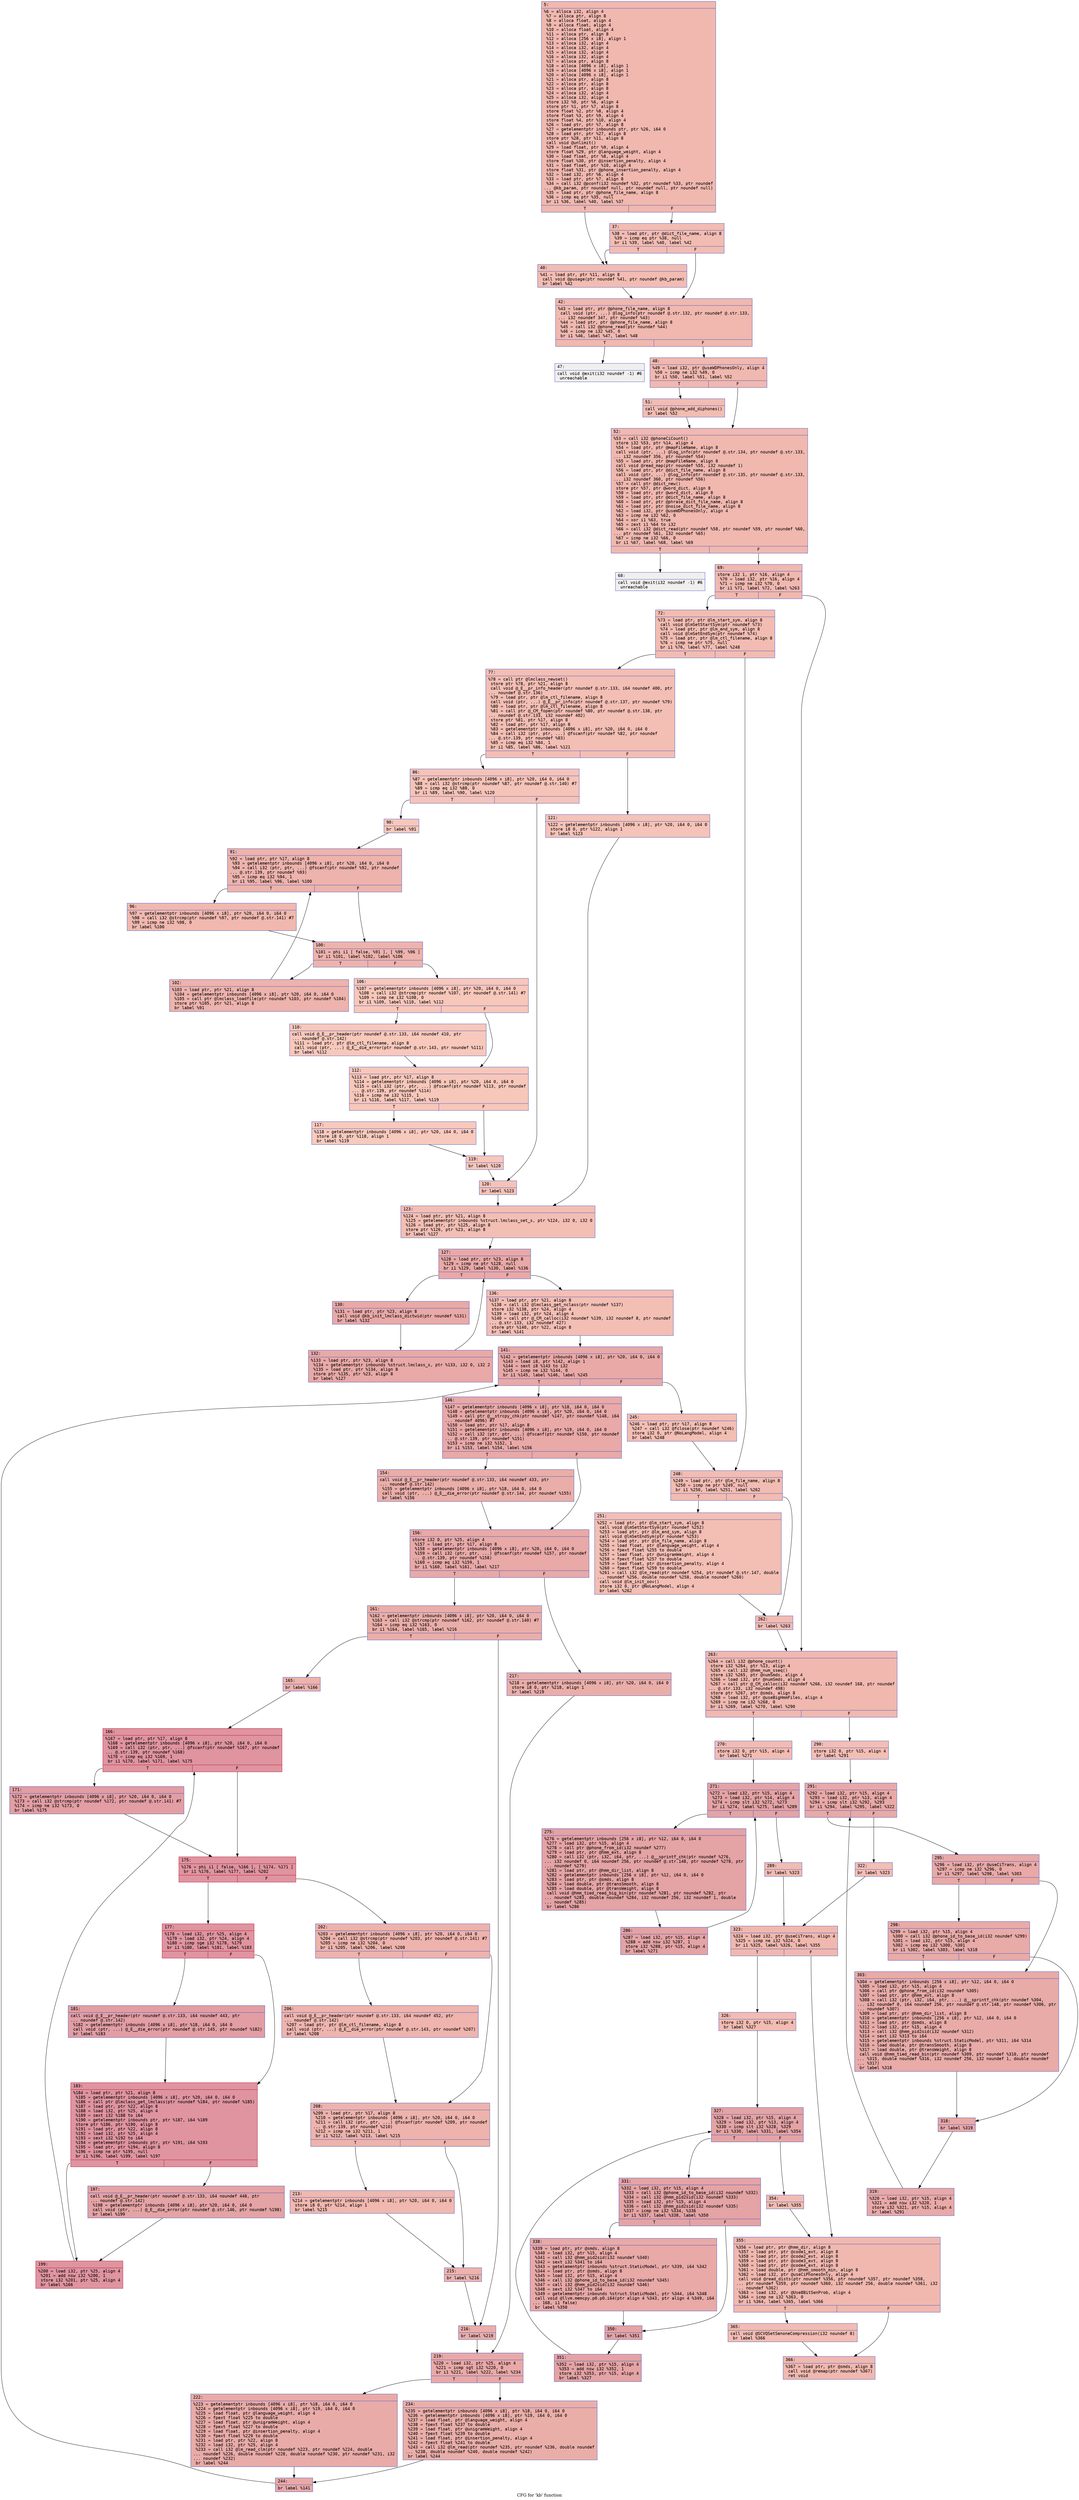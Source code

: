 digraph "CFG for 'kb' function" {
	label="CFG for 'kb' function";

	Node0x600002a89c20 [shape=record,color="#3d50c3ff", style=filled, fillcolor="#dc5d4a70" fontname="Courier",label="{5:\l|  %6 = alloca i32, align 4\l  %7 = alloca ptr, align 8\l  %8 = alloca float, align 4\l  %9 = alloca float, align 4\l  %10 = alloca float, align 4\l  %11 = alloca ptr, align 8\l  %12 = alloca [256 x i8], align 1\l  %13 = alloca i32, align 4\l  %14 = alloca i32, align 4\l  %15 = alloca i32, align 4\l  %16 = alloca i32, align 4\l  %17 = alloca ptr, align 8\l  %18 = alloca [4096 x i8], align 1\l  %19 = alloca [4096 x i8], align 1\l  %20 = alloca [4096 x i8], align 1\l  %21 = alloca ptr, align 8\l  %22 = alloca ptr, align 8\l  %23 = alloca ptr, align 8\l  %24 = alloca i32, align 4\l  %25 = alloca i32, align 4\l  store i32 %0, ptr %6, align 4\l  store ptr %1, ptr %7, align 8\l  store float %2, ptr %8, align 4\l  store float %3, ptr %9, align 4\l  store float %4, ptr %10, align 4\l  %26 = load ptr, ptr %7, align 8\l  %27 = getelementptr inbounds ptr, ptr %26, i64 0\l  %28 = load ptr, ptr %27, align 8\l  store ptr %28, ptr %11, align 8\l  call void @unlimit()\l  %29 = load float, ptr %9, align 4\l  store float %29, ptr @language_weight, align 4\l  %30 = load float, ptr %8, align 4\l  store float %30, ptr @insertion_penalty, align 4\l  %31 = load float, ptr %10, align 4\l  store float %31, ptr @phone_insertion_penalty, align 4\l  %32 = load i32, ptr %6, align 4\l  %33 = load ptr, ptr %7, align 8\l  %34 = call i32 @pconf(i32 noundef %32, ptr noundef %33, ptr noundef\l... @kb_param, ptr noundef null, ptr noundef null, ptr noundef null)\l  %35 = load ptr, ptr @phone_file_name, align 8\l  %36 = icmp eq ptr %35, null\l  br i1 %36, label %40, label %37\l|{<s0>T|<s1>F}}"];
	Node0x600002a89c20:s0 -> Node0x600002a89cc0[tooltip="5 -> 40\nProbability 37.50%" ];
	Node0x600002a89c20:s1 -> Node0x600002a89c70[tooltip="5 -> 37\nProbability 62.50%" ];
	Node0x600002a89c70 [shape=record,color="#3d50c3ff", style=filled, fillcolor="#e1675170" fontname="Courier",label="{37:\l|  %38 = load ptr, ptr @dict_file_name, align 8\l  %39 = icmp eq ptr %38, null\l  br i1 %39, label %40, label %42\l|{<s0>T|<s1>F}}"];
	Node0x600002a89c70:s0 -> Node0x600002a89cc0[tooltip="37 -> 40\nProbability 37.50%" ];
	Node0x600002a89c70:s1 -> Node0x600002a89d10[tooltip="37 -> 42\nProbability 62.50%" ];
	Node0x600002a89cc0 [shape=record,color="#3d50c3ff", style=filled, fillcolor="#e1675170" fontname="Courier",label="{40:\l|  %41 = load ptr, ptr %11, align 8\l  call void @pusage(ptr noundef %41, ptr noundef @kb_param)\l  br label %42\l}"];
	Node0x600002a89cc0 -> Node0x600002a89d10[tooltip="40 -> 42\nProbability 100.00%" ];
	Node0x600002a89d10 [shape=record,color="#3d50c3ff", style=filled, fillcolor="#dc5d4a70" fontname="Courier",label="{42:\l|  %43 = load ptr, ptr @phone_file_name, align 8\l  call void (ptr, ...) @log_info(ptr noundef @.str.132, ptr noundef @.str.133,\l... i32 noundef 347, ptr noundef %43)\l  %44 = load ptr, ptr @phone_file_name, align 8\l  %45 = call i32 @phone_read(ptr noundef %44)\l  %46 = icmp ne i32 %45, 0\l  br i1 %46, label %47, label %48\l|{<s0>T|<s1>F}}"];
	Node0x600002a89d10:s0 -> Node0x600002a89d60[tooltip="42 -> 47\nProbability 0.00%" ];
	Node0x600002a89d10:s1 -> Node0x600002a89db0[tooltip="42 -> 48\nProbability 100.00%" ];
	Node0x600002a89d60 [shape=record,color="#3d50c3ff", style=filled, fillcolor="#e0dbd870" fontname="Courier",label="{47:\l|  call void @exit(i32 noundef -1) #6\l  unreachable\l}"];
	Node0x600002a89db0 [shape=record,color="#3d50c3ff", style=filled, fillcolor="#dc5d4a70" fontname="Courier",label="{48:\l|  %49 = load i32, ptr @useWDPhonesOnly, align 4\l  %50 = icmp ne i32 %49, 0\l  br i1 %50, label %51, label %52\l|{<s0>T|<s1>F}}"];
	Node0x600002a89db0:s0 -> Node0x600002a89e00[tooltip="48 -> 51\nProbability 62.50%" ];
	Node0x600002a89db0:s1 -> Node0x600002a89e50[tooltip="48 -> 52\nProbability 37.50%" ];
	Node0x600002a89e00 [shape=record,color="#3d50c3ff", style=filled, fillcolor="#e1675170" fontname="Courier",label="{51:\l|  call void @phone_add_diphones()\l  br label %52\l}"];
	Node0x600002a89e00 -> Node0x600002a89e50[tooltip="51 -> 52\nProbability 100.00%" ];
	Node0x600002a89e50 [shape=record,color="#3d50c3ff", style=filled, fillcolor="#dc5d4a70" fontname="Courier",label="{52:\l|  %53 = call i32 @phoneCiCount()\l  store i32 %53, ptr %14, align 4\l  %54 = load ptr, ptr @mapFileName, align 8\l  call void (ptr, ...) @log_info(ptr noundef @.str.134, ptr noundef @.str.133,\l... i32 noundef 356, ptr noundef %54)\l  %55 = load ptr, ptr @mapFileName, align 8\l  call void @read_map(ptr noundef %55, i32 noundef 1)\l  %56 = load ptr, ptr @dict_file_name, align 8\l  call void (ptr, ...) @log_info(ptr noundef @.str.135, ptr noundef @.str.133,\l... i32 noundef 360, ptr noundef %56)\l  %57 = call ptr @dict_new()\l  store ptr %57, ptr @word_dict, align 8\l  %58 = load ptr, ptr @word_dict, align 8\l  %59 = load ptr, ptr @dict_file_name, align 8\l  %60 = load ptr, ptr @phrase_dict_file_name, align 8\l  %61 = load ptr, ptr @noise_dict_file_name, align 8\l  %62 = load i32, ptr @useWDPhonesOnly, align 4\l  %63 = icmp ne i32 %62, 0\l  %64 = xor i1 %63, true\l  %65 = zext i1 %64 to i32\l  %66 = call i32 @dict_read(ptr noundef %58, ptr noundef %59, ptr noundef %60,\l... ptr noundef %61, i32 noundef %65)\l  %67 = icmp ne i32 %66, 0\l  br i1 %67, label %68, label %69\l|{<s0>T|<s1>F}}"];
	Node0x600002a89e50:s0 -> Node0x600002a89ea0[tooltip="52 -> 68\nProbability 0.00%" ];
	Node0x600002a89e50:s1 -> Node0x600002a89ef0[tooltip="52 -> 69\nProbability 100.00%" ];
	Node0x600002a89ea0 [shape=record,color="#3d50c3ff", style=filled, fillcolor="#e0dbd870" fontname="Courier",label="{68:\l|  call void @exit(i32 noundef -1) #6\l  unreachable\l}"];
	Node0x600002a89ef0 [shape=record,color="#3d50c3ff", style=filled, fillcolor="#dc5d4a70" fontname="Courier",label="{69:\l|  store i32 1, ptr %16, align 4\l  %70 = load i32, ptr %16, align 4\l  %71 = icmp ne i32 %70, 0\l  br i1 %71, label %72, label %263\l|{<s0>T|<s1>F}}"];
	Node0x600002a89ef0:s0 -> Node0x600002a89f40[tooltip="69 -> 72\nProbability 62.50%" ];
	Node0x600002a89ef0:s1 -> Node0x600002a8ae90[tooltip="69 -> 263\nProbability 37.50%" ];
	Node0x600002a89f40 [shape=record,color="#3d50c3ff", style=filled, fillcolor="#e1675170" fontname="Courier",label="{72:\l|  %73 = load ptr, ptr @lm_start_sym, align 8\l  call void @lmSetStartSym(ptr noundef %73)\l  %74 = load ptr, ptr @lm_end_sym, align 8\l  call void @lmSetEndSym(ptr noundef %74)\l  %75 = load ptr, ptr @lm_ctl_filename, align 8\l  %76 = icmp ne ptr %75, null\l  br i1 %76, label %77, label %248\l|{<s0>T|<s1>F}}"];
	Node0x600002a89f40:s0 -> Node0x600002a89f90[tooltip="72 -> 77\nProbability 62.50%" ];
	Node0x600002a89f40:s1 -> Node0x600002a8ada0[tooltip="72 -> 248\nProbability 37.50%" ];
	Node0x600002a89f90 [shape=record,color="#3d50c3ff", style=filled, fillcolor="#e36c5570" fontname="Courier",label="{77:\l|  %78 = call ptr @lmclass_newset()\l  store ptr %78, ptr %21, align 8\l  call void @_E__pr_info_header(ptr noundef @.str.133, i64 noundef 400, ptr\l... noundef @.str.136)\l  %79 = load ptr, ptr @lm_ctl_filename, align 8\l  call void (ptr, ...) @_E__pr_info(ptr noundef @.str.137, ptr noundef %79)\l  %80 = load ptr, ptr @lm_ctl_filename, align 8\l  %81 = call ptr @_CM_fopen(ptr noundef %80, ptr noundef @.str.138, ptr\l... noundef @.str.133, i32 noundef 402)\l  store ptr %81, ptr %17, align 8\l  %82 = load ptr, ptr %17, align 8\l  %83 = getelementptr inbounds [4096 x i8], ptr %20, i64 0, i64 0\l  %84 = call i32 (ptr, ptr, ...) @fscanf(ptr noundef %82, ptr noundef\l... @.str.139, ptr noundef %83)\l  %85 = icmp eq i32 %84, 1\l  br i1 %85, label %86, label %121\l|{<s0>T|<s1>F}}"];
	Node0x600002a89f90:s0 -> Node0x600002a89fe0[tooltip="77 -> 86\nProbability 50.00%" ];
	Node0x600002a89f90:s1 -> Node0x600002a8a3a0[tooltip="77 -> 121\nProbability 50.00%" ];
	Node0x600002a89fe0 [shape=record,color="#3d50c3ff", style=filled, fillcolor="#e8765c70" fontname="Courier",label="{86:\l|  %87 = getelementptr inbounds [4096 x i8], ptr %20, i64 0, i64 0\l  %88 = call i32 @strcmp(ptr noundef %87, ptr noundef @.str.140) #7\l  %89 = icmp eq i32 %88, 0\l  br i1 %89, label %90, label %120\l|{<s0>T|<s1>F}}"];
	Node0x600002a89fe0:s0 -> Node0x600002a8a030[tooltip="86 -> 90\nProbability 37.50%" ];
	Node0x600002a89fe0:s1 -> Node0x600002a8a350[tooltip="86 -> 120\nProbability 62.50%" ];
	Node0x600002a8a030 [shape=record,color="#3d50c3ff", style=filled, fillcolor="#ec7f6370" fontname="Courier",label="{90:\l|  br label %91\l}"];
	Node0x600002a8a030 -> Node0x600002a8a080[tooltip="90 -> 91\nProbability 100.00%" ];
	Node0x600002a8a080 [shape=record,color="#3d50c3ff", style=filled, fillcolor="#d6524470" fontname="Courier",label="{91:\l|  %92 = load ptr, ptr %17, align 8\l  %93 = getelementptr inbounds [4096 x i8], ptr %20, i64 0, i64 0\l  %94 = call i32 (ptr, ptr, ...) @fscanf(ptr noundef %92, ptr noundef\l... @.str.139, ptr noundef %93)\l  %95 = icmp eq i32 %94, 1\l  br i1 %95, label %96, label %100\l|{<s0>T|<s1>F}}"];
	Node0x600002a8a080:s0 -> Node0x600002a8a0d0[tooltip="91 -> 96\nProbability 50.00%" ];
	Node0x600002a8a080:s1 -> Node0x600002a8a120[tooltip="91 -> 100\nProbability 50.00%" ];
	Node0x600002a8a0d0 [shape=record,color="#3d50c3ff", style=filled, fillcolor="#dc5d4a70" fontname="Courier",label="{96:\l|  %97 = getelementptr inbounds [4096 x i8], ptr %20, i64 0, i64 0\l  %98 = call i32 @strcmp(ptr noundef %97, ptr noundef @.str.141) #7\l  %99 = icmp ne i32 %98, 0\l  br label %100\l}"];
	Node0x600002a8a0d0 -> Node0x600002a8a120[tooltip="96 -> 100\nProbability 100.00%" ];
	Node0x600002a8a120 [shape=record,color="#3d50c3ff", style=filled, fillcolor="#d6524470" fontname="Courier",label="{100:\l|  %101 = phi i1 [ false, %91 ], [ %99, %96 ]\l  br i1 %101, label %102, label %106\l|{<s0>T|<s1>F}}"];
	Node0x600002a8a120:s0 -> Node0x600002a8a170[tooltip="100 -> 102\nProbability 96.88%" ];
	Node0x600002a8a120:s1 -> Node0x600002a8a1c0[tooltip="100 -> 106\nProbability 3.12%" ];
	Node0x600002a8a170 [shape=record,color="#3d50c3ff", style=filled, fillcolor="#d6524470" fontname="Courier",label="{102:\l|  %103 = load ptr, ptr %21, align 8\l  %104 = getelementptr inbounds [4096 x i8], ptr %20, i64 0, i64 0\l  %105 = call ptr @lmclass_loadfile(ptr noundef %103, ptr noundef %104)\l  store ptr %105, ptr %21, align 8\l  br label %91\l}"];
	Node0x600002a8a170 -> Node0x600002a8a080[tooltip="102 -> 91\nProbability 100.00%" ];
	Node0x600002a8a1c0 [shape=record,color="#3d50c3ff", style=filled, fillcolor="#ec7f6370" fontname="Courier",label="{106:\l|  %107 = getelementptr inbounds [4096 x i8], ptr %20, i64 0, i64 0\l  %108 = call i32 @strcmp(ptr noundef %107, ptr noundef @.str.141) #7\l  %109 = icmp ne i32 %108, 0\l  br i1 %109, label %110, label %112\l|{<s0>T|<s1>F}}"];
	Node0x600002a8a1c0:s0 -> Node0x600002a8a210[tooltip="106 -> 110\nProbability 62.50%" ];
	Node0x600002a8a1c0:s1 -> Node0x600002a8a260[tooltip="106 -> 112\nProbability 37.50%" ];
	Node0x600002a8a210 [shape=record,color="#3d50c3ff", style=filled, fillcolor="#ed836670" fontname="Courier",label="{110:\l|  call void @_E__pr_header(ptr noundef @.str.133, i64 noundef 410, ptr\l... noundef @.str.142)\l  %111 = load ptr, ptr @lm_ctl_filename, align 8\l  call void (ptr, ...) @_E__die_error(ptr noundef @.str.143, ptr noundef %111)\l  br label %112\l}"];
	Node0x600002a8a210 -> Node0x600002a8a260[tooltip="110 -> 112\nProbability 100.00%" ];
	Node0x600002a8a260 [shape=record,color="#3d50c3ff", style=filled, fillcolor="#ec7f6370" fontname="Courier",label="{112:\l|  %113 = load ptr, ptr %17, align 8\l  %114 = getelementptr inbounds [4096 x i8], ptr %20, i64 0, i64 0\l  %115 = call i32 (ptr, ptr, ...) @fscanf(ptr noundef %113, ptr noundef\l... @.str.139, ptr noundef %114)\l  %116 = icmp ne i32 %115, 1\l  br i1 %116, label %117, label %119\l|{<s0>T|<s1>F}}"];
	Node0x600002a8a260:s0 -> Node0x600002a8a2b0[tooltip="112 -> 117\nProbability 50.00%" ];
	Node0x600002a8a260:s1 -> Node0x600002a8a300[tooltip="112 -> 119\nProbability 50.00%" ];
	Node0x600002a8a2b0 [shape=record,color="#3d50c3ff", style=filled, fillcolor="#ef886b70" fontname="Courier",label="{117:\l|  %118 = getelementptr inbounds [4096 x i8], ptr %20, i64 0, i64 0\l  store i8 0, ptr %118, align 1\l  br label %119\l}"];
	Node0x600002a8a2b0 -> Node0x600002a8a300[tooltip="117 -> 119\nProbability 100.00%" ];
	Node0x600002a8a300 [shape=record,color="#3d50c3ff", style=filled, fillcolor="#ec7f6370" fontname="Courier",label="{119:\l|  br label %120\l}"];
	Node0x600002a8a300 -> Node0x600002a8a350[tooltip="119 -> 120\nProbability 100.00%" ];
	Node0x600002a8a350 [shape=record,color="#3d50c3ff", style=filled, fillcolor="#e8765c70" fontname="Courier",label="{120:\l|  br label %123\l}"];
	Node0x600002a8a350 -> Node0x600002a8a3f0[tooltip="120 -> 123\nProbability 100.00%" ];
	Node0x600002a8a3a0 [shape=record,color="#3d50c3ff", style=filled, fillcolor="#e8765c70" fontname="Courier",label="{121:\l|  %122 = getelementptr inbounds [4096 x i8], ptr %20, i64 0, i64 0\l  store i8 0, ptr %122, align 1\l  br label %123\l}"];
	Node0x600002a8a3a0 -> Node0x600002a8a3f0[tooltip="121 -> 123\nProbability 100.00%" ];
	Node0x600002a8a3f0 [shape=record,color="#3d50c3ff", style=filled, fillcolor="#e36c5570" fontname="Courier",label="{123:\l|  %124 = load ptr, ptr %21, align 8\l  %125 = getelementptr inbounds %struct.lmclass_set_s, ptr %124, i32 0, i32 0\l  %126 = load ptr, ptr %125, align 8\l  store ptr %126, ptr %23, align 8\l  br label %127\l}"];
	Node0x600002a8a3f0 -> Node0x600002a8a440[tooltip="123 -> 127\nProbability 100.00%" ];
	Node0x600002a8a440 [shape=record,color="#3d50c3ff", style=filled, fillcolor="#ca3b3770" fontname="Courier",label="{127:\l|  %128 = load ptr, ptr %23, align 8\l  %129 = icmp ne ptr %128, null\l  br i1 %129, label %130, label %136\l|{<s0>T|<s1>F}}"];
	Node0x600002a8a440:s0 -> Node0x600002a8a490[tooltip="127 -> 130\nProbability 96.88%" ];
	Node0x600002a8a440:s1 -> Node0x600002a8a530[tooltip="127 -> 136\nProbability 3.12%" ];
	Node0x600002a8a490 [shape=record,color="#3d50c3ff", style=filled, fillcolor="#ca3b3770" fontname="Courier",label="{130:\l|  %131 = load ptr, ptr %23, align 8\l  call void @kb_init_lmclass_dictwid(ptr noundef %131)\l  br label %132\l}"];
	Node0x600002a8a490 -> Node0x600002a8a4e0[tooltip="130 -> 132\nProbability 100.00%" ];
	Node0x600002a8a4e0 [shape=record,color="#3d50c3ff", style=filled, fillcolor="#ca3b3770" fontname="Courier",label="{132:\l|  %133 = load ptr, ptr %23, align 8\l  %134 = getelementptr inbounds %struct.lmclass_s, ptr %133, i32 0, i32 2\l  %135 = load ptr, ptr %134, align 8\l  store ptr %135, ptr %23, align 8\l  br label %127\l}"];
	Node0x600002a8a4e0 -> Node0x600002a8a440[tooltip="132 -> 127\nProbability 100.00%" ];
	Node0x600002a8a530 [shape=record,color="#3d50c3ff", style=filled, fillcolor="#e36c5570" fontname="Courier",label="{136:\l|  %137 = load ptr, ptr %21, align 8\l  %138 = call i32 @lmclass_get_nclass(ptr noundef %137)\l  store i32 %138, ptr %24, align 4\l  %139 = load i32, ptr %24, align 4\l  %140 = call ptr @_CM_calloc(i32 noundef %139, i32 noundef 8, ptr noundef\l... @.str.133, i32 noundef 427)\l  store ptr %140, ptr %22, align 8\l  br label %141\l}"];
	Node0x600002a8a530 -> Node0x600002a8a580[tooltip="136 -> 141\nProbability 100.00%" ];
	Node0x600002a8a580 [shape=record,color="#3d50c3ff", style=filled, fillcolor="#ca3b3770" fontname="Courier",label="{141:\l|  %142 = getelementptr inbounds [4096 x i8], ptr %20, i64 0, i64 0\l  %143 = load i8, ptr %142, align 1\l  %144 = sext i8 %143 to i32\l  %145 = icmp ne i32 %144, 0\l  br i1 %145, label %146, label %245\l|{<s0>T|<s1>F}}"];
	Node0x600002a8a580:s0 -> Node0x600002a8a5d0[tooltip="141 -> 146\nProbability 96.88%" ];
	Node0x600002a8a580:s1 -> Node0x600002a8ad50[tooltip="141 -> 245\nProbability 3.12%" ];
	Node0x600002a8a5d0 [shape=record,color="#3d50c3ff", style=filled, fillcolor="#ca3b3770" fontname="Courier",label="{146:\l|  %147 = getelementptr inbounds [4096 x i8], ptr %18, i64 0, i64 0\l  %148 = getelementptr inbounds [4096 x i8], ptr %20, i64 0, i64 0\l  %149 = call ptr @__strcpy_chk(ptr noundef %147, ptr noundef %148, i64\l... noundef 4096) #7\l  %150 = load ptr, ptr %17, align 8\l  %151 = getelementptr inbounds [4096 x i8], ptr %19, i64 0, i64 0\l  %152 = call i32 (ptr, ptr, ...) @fscanf(ptr noundef %150, ptr noundef\l... @.str.139, ptr noundef %151)\l  %153 = icmp ne i32 %152, 1\l  br i1 %153, label %154, label %156\l|{<s0>T|<s1>F}}"];
	Node0x600002a8a5d0:s0 -> Node0x600002a8a620[tooltip="146 -> 154\nProbability 50.00%" ];
	Node0x600002a8a5d0:s1 -> Node0x600002a8a670[tooltip="146 -> 156\nProbability 50.00%" ];
	Node0x600002a8a620 [shape=record,color="#3d50c3ff", style=filled, fillcolor="#d0473d70" fontname="Courier",label="{154:\l|  call void @_E__pr_header(ptr noundef @.str.133, i64 noundef 433, ptr\l... noundef @.str.142)\l  %155 = getelementptr inbounds [4096 x i8], ptr %18, i64 0, i64 0\l  call void (ptr, ...) @_E__die_error(ptr noundef @.str.144, ptr noundef %155)\l  br label %156\l}"];
	Node0x600002a8a620 -> Node0x600002a8a670[tooltip="154 -> 156\nProbability 100.00%" ];
	Node0x600002a8a670 [shape=record,color="#3d50c3ff", style=filled, fillcolor="#ca3b3770" fontname="Courier",label="{156:\l|  store i32 0, ptr %25, align 4\l  %157 = load ptr, ptr %17, align 8\l  %158 = getelementptr inbounds [4096 x i8], ptr %20, i64 0, i64 0\l  %159 = call i32 (ptr, ptr, ...) @fscanf(ptr noundef %157, ptr noundef\l... @.str.139, ptr noundef %158)\l  %160 = icmp eq i32 %159, 1\l  br i1 %160, label %161, label %217\l|{<s0>T|<s1>F}}"];
	Node0x600002a8a670:s0 -> Node0x600002a8a6c0[tooltip="156 -> 161\nProbability 50.00%" ];
	Node0x600002a8a670:s1 -> Node0x600002a8abc0[tooltip="156 -> 217\nProbability 50.00%" ];
	Node0x600002a8a6c0 [shape=record,color="#3d50c3ff", style=filled, fillcolor="#d0473d70" fontname="Courier",label="{161:\l|  %162 = getelementptr inbounds [4096 x i8], ptr %20, i64 0, i64 0\l  %163 = call i32 @strcmp(ptr noundef %162, ptr noundef @.str.140) #7\l  %164 = icmp eq i32 %163, 0\l  br i1 %164, label %165, label %216\l|{<s0>T|<s1>F}}"];
	Node0x600002a8a6c0:s0 -> Node0x600002a8a710[tooltip="161 -> 165\nProbability 37.50%" ];
	Node0x600002a8a6c0:s1 -> Node0x600002a8ab70[tooltip="161 -> 216\nProbability 62.50%" ];
	Node0x600002a8a710 [shape=record,color="#3d50c3ff", style=filled, fillcolor="#d6524470" fontname="Courier",label="{165:\l|  br label %166\l}"];
	Node0x600002a8a710 -> Node0x600002a8a760[tooltip="165 -> 166\nProbability 100.00%" ];
	Node0x600002a8a760 [shape=record,color="#b70d28ff", style=filled, fillcolor="#b70d2870" fontname="Courier",label="{166:\l|  %167 = load ptr, ptr %17, align 8\l  %168 = getelementptr inbounds [4096 x i8], ptr %20, i64 0, i64 0\l  %169 = call i32 (ptr, ptr, ...) @fscanf(ptr noundef %167, ptr noundef\l... @.str.139, ptr noundef %168)\l  %170 = icmp eq i32 %169, 1\l  br i1 %170, label %171, label %175\l|{<s0>T|<s1>F}}"];
	Node0x600002a8a760:s0 -> Node0x600002a8a7b0[tooltip="166 -> 171\nProbability 50.00%" ];
	Node0x600002a8a760:s1 -> Node0x600002a8a800[tooltip="166 -> 175\nProbability 50.00%" ];
	Node0x600002a8a7b0 [shape=record,color="#3d50c3ff", style=filled, fillcolor="#be242e70" fontname="Courier",label="{171:\l|  %172 = getelementptr inbounds [4096 x i8], ptr %20, i64 0, i64 0\l  %173 = call i32 @strcmp(ptr noundef %172, ptr noundef @.str.141) #7\l  %174 = icmp ne i32 %173, 0\l  br label %175\l}"];
	Node0x600002a8a7b0 -> Node0x600002a8a800[tooltip="171 -> 175\nProbability 100.00%" ];
	Node0x600002a8a800 [shape=record,color="#b70d28ff", style=filled, fillcolor="#b70d2870" fontname="Courier",label="{175:\l|  %176 = phi i1 [ false, %166 ], [ %174, %171 ]\l  br i1 %176, label %177, label %202\l|{<s0>T|<s1>F}}"];
	Node0x600002a8a800:s0 -> Node0x600002a8a850[tooltip="175 -> 177\nProbability 96.88%" ];
	Node0x600002a8a800:s1 -> Node0x600002a8a9e0[tooltip="175 -> 202\nProbability 3.12%" ];
	Node0x600002a8a850 [shape=record,color="#b70d28ff", style=filled, fillcolor="#b70d2870" fontname="Courier",label="{177:\l|  %178 = load i32, ptr %25, align 4\l  %179 = load i32, ptr %24, align 4\l  %180 = icmp sge i32 %178, %179\l  br i1 %180, label %181, label %183\l|{<s0>T|<s1>F}}"];
	Node0x600002a8a850:s0 -> Node0x600002a8a8a0[tooltip="177 -> 181\nProbability 50.00%" ];
	Node0x600002a8a850:s1 -> Node0x600002a8a8f0[tooltip="177 -> 183\nProbability 50.00%" ];
	Node0x600002a8a8a0 [shape=record,color="#3d50c3ff", style=filled, fillcolor="#be242e70" fontname="Courier",label="{181:\l|  call void @_E__pr_header(ptr noundef @.str.133, i64 noundef 443, ptr\l... noundef @.str.142)\l  %182 = getelementptr inbounds [4096 x i8], ptr %18, i64 0, i64 0\l  call void (ptr, ...) @_E__die_error(ptr noundef @.str.145, ptr noundef %182)\l  br label %183\l}"];
	Node0x600002a8a8a0 -> Node0x600002a8a8f0[tooltip="181 -> 183\nProbability 100.00%" ];
	Node0x600002a8a8f0 [shape=record,color="#b70d28ff", style=filled, fillcolor="#b70d2870" fontname="Courier",label="{183:\l|  %184 = load ptr, ptr %21, align 8\l  %185 = getelementptr inbounds [4096 x i8], ptr %20, i64 0, i64 0\l  %186 = call ptr @lmclass_get_lmclass(ptr noundef %184, ptr noundef %185)\l  %187 = load ptr, ptr %22, align 8\l  %188 = load i32, ptr %25, align 4\l  %189 = sext i32 %188 to i64\l  %190 = getelementptr inbounds ptr, ptr %187, i64 %189\l  store ptr %186, ptr %190, align 8\l  %191 = load ptr, ptr %22, align 8\l  %192 = load i32, ptr %25, align 4\l  %193 = sext i32 %192 to i64\l  %194 = getelementptr inbounds ptr, ptr %191, i64 %193\l  %195 = load ptr, ptr %194, align 8\l  %196 = icmp ne ptr %195, null\l  br i1 %196, label %199, label %197\l|{<s0>T|<s1>F}}"];
	Node0x600002a8a8f0:s0 -> Node0x600002a8a990[tooltip="183 -> 199\nProbability 62.50%" ];
	Node0x600002a8a8f0:s1 -> Node0x600002a8a940[tooltip="183 -> 197\nProbability 37.50%" ];
	Node0x600002a8a940 [shape=record,color="#3d50c3ff", style=filled, fillcolor="#c32e3170" fontname="Courier",label="{197:\l|  call void @_E__pr_header(ptr noundef @.str.133, i64 noundef 448, ptr\l... noundef @.str.142)\l  %198 = getelementptr inbounds [4096 x i8], ptr %20, i64 0, i64 0\l  call void (ptr, ...) @_E__die_error(ptr noundef @.str.146, ptr noundef %198)\l  br label %199\l}"];
	Node0x600002a8a940 -> Node0x600002a8a990[tooltip="197 -> 199\nProbability 100.00%" ];
	Node0x600002a8a990 [shape=record,color="#b70d28ff", style=filled, fillcolor="#b70d2870" fontname="Courier",label="{199:\l|  %200 = load i32, ptr %25, align 4\l  %201 = add nsw i32 %200, 1\l  store i32 %201, ptr %25, align 4\l  br label %166\l}"];
	Node0x600002a8a990 -> Node0x600002a8a760[tooltip="199 -> 166\nProbability 100.00%" ];
	Node0x600002a8a9e0 [shape=record,color="#3d50c3ff", style=filled, fillcolor="#d6524470" fontname="Courier",label="{202:\l|  %203 = getelementptr inbounds [4096 x i8], ptr %20, i64 0, i64 0\l  %204 = call i32 @strcmp(ptr noundef %203, ptr noundef @.str.141) #7\l  %205 = icmp ne i32 %204, 0\l  br i1 %205, label %206, label %208\l|{<s0>T|<s1>F}}"];
	Node0x600002a8a9e0:s0 -> Node0x600002a8aa30[tooltip="202 -> 206\nProbability 62.50%" ];
	Node0x600002a8a9e0:s1 -> Node0x600002a8aa80[tooltip="202 -> 208\nProbability 37.50%" ];
	Node0x600002a8aa30 [shape=record,color="#3d50c3ff", style=filled, fillcolor="#d8564670" fontname="Courier",label="{206:\l|  call void @_E__pr_header(ptr noundef @.str.133, i64 noundef 452, ptr\l... noundef @.str.142)\l  %207 = load ptr, ptr @lm_ctl_filename, align 8\l  call void (ptr, ...) @_E__die_error(ptr noundef @.str.143, ptr noundef %207)\l  br label %208\l}"];
	Node0x600002a8aa30 -> Node0x600002a8aa80[tooltip="206 -> 208\nProbability 100.00%" ];
	Node0x600002a8aa80 [shape=record,color="#3d50c3ff", style=filled, fillcolor="#d6524470" fontname="Courier",label="{208:\l|  %209 = load ptr, ptr %17, align 8\l  %210 = getelementptr inbounds [4096 x i8], ptr %20, i64 0, i64 0\l  %211 = call i32 (ptr, ptr, ...) @fscanf(ptr noundef %209, ptr noundef\l... @.str.139, ptr noundef %210)\l  %212 = icmp ne i32 %211, 1\l  br i1 %212, label %213, label %215\l|{<s0>T|<s1>F}}"];
	Node0x600002a8aa80:s0 -> Node0x600002a8aad0[tooltip="208 -> 213\nProbability 50.00%" ];
	Node0x600002a8aa80:s1 -> Node0x600002a8ab20[tooltip="208 -> 215\nProbability 50.00%" ];
	Node0x600002a8aad0 [shape=record,color="#3d50c3ff", style=filled, fillcolor="#dc5d4a70" fontname="Courier",label="{213:\l|  %214 = getelementptr inbounds [4096 x i8], ptr %20, i64 0, i64 0\l  store i8 0, ptr %214, align 1\l  br label %215\l}"];
	Node0x600002a8aad0 -> Node0x600002a8ab20[tooltip="213 -> 215\nProbability 100.00%" ];
	Node0x600002a8ab20 [shape=record,color="#3d50c3ff", style=filled, fillcolor="#d6524470" fontname="Courier",label="{215:\l|  br label %216\l}"];
	Node0x600002a8ab20 -> Node0x600002a8ab70[tooltip="215 -> 216\nProbability 100.00%" ];
	Node0x600002a8ab70 [shape=record,color="#3d50c3ff", style=filled, fillcolor="#d0473d70" fontname="Courier",label="{216:\l|  br label %219\l}"];
	Node0x600002a8ab70 -> Node0x600002a8ac10[tooltip="216 -> 219\nProbability 100.00%" ];
	Node0x600002a8abc0 [shape=record,color="#3d50c3ff", style=filled, fillcolor="#d0473d70" fontname="Courier",label="{217:\l|  %218 = getelementptr inbounds [4096 x i8], ptr %20, i64 0, i64 0\l  store i8 0, ptr %218, align 1\l  br label %219\l}"];
	Node0x600002a8abc0 -> Node0x600002a8ac10[tooltip="217 -> 219\nProbability 100.00%" ];
	Node0x600002a8ac10 [shape=record,color="#3d50c3ff", style=filled, fillcolor="#ca3b3770" fontname="Courier",label="{219:\l|  %220 = load i32, ptr %25, align 4\l  %221 = icmp sgt i32 %220, 0\l  br i1 %221, label %222, label %234\l|{<s0>T|<s1>F}}"];
	Node0x600002a8ac10:s0 -> Node0x600002a8ac60[tooltip="219 -> 222\nProbability 62.50%" ];
	Node0x600002a8ac10:s1 -> Node0x600002a8acb0[tooltip="219 -> 234\nProbability 37.50%" ];
	Node0x600002a8ac60 [shape=record,color="#3d50c3ff", style=filled, fillcolor="#cc403a70" fontname="Courier",label="{222:\l|  %223 = getelementptr inbounds [4096 x i8], ptr %18, i64 0, i64 0\l  %224 = getelementptr inbounds [4096 x i8], ptr %19, i64 0, i64 0\l  %225 = load float, ptr @language_weight, align 4\l  %226 = fpext float %225 to double\l  %227 = load float, ptr @unigramWeight, align 4\l  %228 = fpext float %227 to double\l  %229 = load float, ptr @insertion_penalty, align 4\l  %230 = fpext float %229 to double\l  %231 = load ptr, ptr %22, align 8\l  %232 = load i32, ptr %25, align 4\l  %233 = call i32 @lm_read_clm(ptr noundef %223, ptr noundef %224, double\l... noundef %226, double noundef %228, double noundef %230, ptr noundef %231, i32\l... noundef %232)\l  br label %244\l}"];
	Node0x600002a8ac60 -> Node0x600002a8ad00[tooltip="222 -> 244\nProbability 100.00%" ];
	Node0x600002a8acb0 [shape=record,color="#3d50c3ff", style=filled, fillcolor="#d0473d70" fontname="Courier",label="{234:\l|  %235 = getelementptr inbounds [4096 x i8], ptr %18, i64 0, i64 0\l  %236 = getelementptr inbounds [4096 x i8], ptr %19, i64 0, i64 0\l  %237 = load float, ptr @language_weight, align 4\l  %238 = fpext float %237 to double\l  %239 = load float, ptr @unigramWeight, align 4\l  %240 = fpext float %239 to double\l  %241 = load float, ptr @insertion_penalty, align 4\l  %242 = fpext float %241 to double\l  %243 = call i32 @lm_read(ptr noundef %235, ptr noundef %236, double noundef\l... %238, double noundef %240, double noundef %242)\l  br label %244\l}"];
	Node0x600002a8acb0 -> Node0x600002a8ad00[tooltip="234 -> 244\nProbability 100.00%" ];
	Node0x600002a8ad00 [shape=record,color="#3d50c3ff", style=filled, fillcolor="#ca3b3770" fontname="Courier",label="{244:\l|  br label %141\l}"];
	Node0x600002a8ad00 -> Node0x600002a8a580[tooltip="244 -> 141\nProbability 100.00%" ];
	Node0x600002a8ad50 [shape=record,color="#3d50c3ff", style=filled, fillcolor="#e36c5570" fontname="Courier",label="{245:\l|  %246 = load ptr, ptr %17, align 8\l  %247 = call i32 @fclose(ptr noundef %246)\l  store i32 0, ptr @NoLangModel, align 4\l  br label %248\l}"];
	Node0x600002a8ad50 -> Node0x600002a8ada0[tooltip="245 -> 248\nProbability 100.00%" ];
	Node0x600002a8ada0 [shape=record,color="#3d50c3ff", style=filled, fillcolor="#e1675170" fontname="Courier",label="{248:\l|  %249 = load ptr, ptr @lm_file_name, align 8\l  %250 = icmp ne ptr %249, null\l  br i1 %250, label %251, label %262\l|{<s0>T|<s1>F}}"];
	Node0x600002a8ada0:s0 -> Node0x600002a8adf0[tooltip="248 -> 251\nProbability 62.50%" ];
	Node0x600002a8ada0:s1 -> Node0x600002a8ae40[tooltip="248 -> 262\nProbability 37.50%" ];
	Node0x600002a8adf0 [shape=record,color="#3d50c3ff", style=filled, fillcolor="#e36c5570" fontname="Courier",label="{251:\l|  %252 = load ptr, ptr @lm_start_sym, align 8\l  call void @lmSetStartSym(ptr noundef %252)\l  %253 = load ptr, ptr @lm_end_sym, align 8\l  call void @lmSetEndSym(ptr noundef %253)\l  %254 = load ptr, ptr @lm_file_name, align 8\l  %255 = load float, ptr @language_weight, align 4\l  %256 = fpext float %255 to double\l  %257 = load float, ptr @unigramWeight, align 4\l  %258 = fpext float %257 to double\l  %259 = load float, ptr @insertion_penalty, align 4\l  %260 = fpext float %259 to double\l  %261 = call i32 @lm_read(ptr noundef %254, ptr noundef @.str.147, double\l... noundef %256, double noundef %258, double noundef %260)\l  call void @lm_init_oov()\l  store i32 0, ptr @NoLangModel, align 4\l  br label %262\l}"];
	Node0x600002a8adf0 -> Node0x600002a8ae40[tooltip="251 -> 262\nProbability 100.00%" ];
	Node0x600002a8ae40 [shape=record,color="#3d50c3ff", style=filled, fillcolor="#e1675170" fontname="Courier",label="{262:\l|  br label %263\l}"];
	Node0x600002a8ae40 -> Node0x600002a8ae90[tooltip="262 -> 263\nProbability 100.00%" ];
	Node0x600002a8ae90 [shape=record,color="#3d50c3ff", style=filled, fillcolor="#dc5d4a70" fontname="Courier",label="{263:\l|  %264 = call i32 @phone_count()\l  store i32 %264, ptr %13, align 4\l  %265 = call i32 @hmm_num_sseq()\l  store i32 %265, ptr @numSmds, align 4\l  %266 = load i32, ptr @numSmds, align 4\l  %267 = call ptr @_CM_calloc(i32 noundef %266, i32 noundef 168, ptr noundef\l... @.str.133, i32 noundef 498)\l  store ptr %267, ptr @smds, align 8\l  %268 = load i32, ptr @useBigHmmFiles, align 4\l  %269 = icmp ne i32 %268, 0\l  br i1 %269, label %270, label %290\l|{<s0>T|<s1>F}}"];
	Node0x600002a8ae90:s0 -> Node0x600002a8aee0[tooltip="263 -> 270\nProbability 62.50%" ];
	Node0x600002a8ae90:s1 -> Node0x600002a8b070[tooltip="263 -> 290\nProbability 37.50%" ];
	Node0x600002a8aee0 [shape=record,color="#3d50c3ff", style=filled, fillcolor="#e1675170" fontname="Courier",label="{270:\l|  store i32 0, ptr %15, align 4\l  br label %271\l}"];
	Node0x600002a8aee0 -> Node0x600002a8af30[tooltip="270 -> 271\nProbability 100.00%" ];
	Node0x600002a8af30 [shape=record,color="#3d50c3ff", style=filled, fillcolor="#c32e3170" fontname="Courier",label="{271:\l|  %272 = load i32, ptr %15, align 4\l  %273 = load i32, ptr %14, align 4\l  %274 = icmp slt i32 %272, %273\l  br i1 %274, label %275, label %289\l|{<s0>T|<s1>F}}"];
	Node0x600002a8af30:s0 -> Node0x600002a8af80[tooltip="271 -> 275\nProbability 96.88%" ];
	Node0x600002a8af30:s1 -> Node0x600002a8b020[tooltip="271 -> 289\nProbability 3.12%" ];
	Node0x600002a8af80 [shape=record,color="#3d50c3ff", style=filled, fillcolor="#c32e3170" fontname="Courier",label="{275:\l|  %276 = getelementptr inbounds [256 x i8], ptr %12, i64 0, i64 0\l  %277 = load i32, ptr %15, align 4\l  %278 = call ptr @phone_from_id(i32 noundef %277)\l  %279 = load ptr, ptr @hmm_ext, align 8\l  %280 = call i32 (ptr, i32, i64, ptr, ...) @__sprintf_chk(ptr noundef %276,\l... i32 noundef 0, i64 noundef 256, ptr noundef @.str.148, ptr noundef %278, ptr\l... noundef %279)\l  %281 = load ptr, ptr @hmm_dir_list, align 8\l  %282 = getelementptr inbounds [256 x i8], ptr %12, i64 0, i64 0\l  %283 = load ptr, ptr @smds, align 8\l  %284 = load double, ptr @transSmooth, align 8\l  %285 = load double, ptr @transWeight, align 8\l  call void @hmm_tied_read_big_bin(ptr noundef %281, ptr noundef %282, ptr\l... noundef %283, double noundef %284, i32 noundef 256, i32 noundef 1, double\l... noundef %285)\l  br label %286\l}"];
	Node0x600002a8af80 -> Node0x600002a8afd0[tooltip="275 -> 286\nProbability 100.00%" ];
	Node0x600002a8afd0 [shape=record,color="#3d50c3ff", style=filled, fillcolor="#c32e3170" fontname="Courier",label="{286:\l|  %287 = load i32, ptr %15, align 4\l  %288 = add nsw i32 %287, 1\l  store i32 %288, ptr %15, align 4\l  br label %271\l}"];
	Node0x600002a8afd0 -> Node0x600002a8af30[tooltip="286 -> 271\nProbability 100.00%" ];
	Node0x600002a8b020 [shape=record,color="#3d50c3ff", style=filled, fillcolor="#e1675170" fontname="Courier",label="{289:\l|  br label %323\l}"];
	Node0x600002a8b020 -> Node0x600002a8b2f0[tooltip="289 -> 323\nProbability 100.00%" ];
	Node0x600002a8b070 [shape=record,color="#3d50c3ff", style=filled, fillcolor="#e36c5570" fontname="Courier",label="{290:\l|  store i32 0, ptr %15, align 4\l  br label %291\l}"];
	Node0x600002a8b070 -> Node0x600002a8b0c0[tooltip="290 -> 291\nProbability 100.00%" ];
	Node0x600002a8b0c0 [shape=record,color="#3d50c3ff", style=filled, fillcolor="#ca3b3770" fontname="Courier",label="{291:\l|  %292 = load i32, ptr %15, align 4\l  %293 = load i32, ptr %13, align 4\l  %294 = icmp slt i32 %292, %293\l  br i1 %294, label %295, label %322\l|{<s0>T|<s1>F}}"];
	Node0x600002a8b0c0:s0 -> Node0x600002a8b110[tooltip="291 -> 295\nProbability 96.88%" ];
	Node0x600002a8b0c0:s1 -> Node0x600002a8b2a0[tooltip="291 -> 322\nProbability 3.12%" ];
	Node0x600002a8b110 [shape=record,color="#3d50c3ff", style=filled, fillcolor="#ca3b3770" fontname="Courier",label="{295:\l|  %296 = load i32, ptr @useCiTrans, align 4\l  %297 = icmp ne i32 %296, 0\l  br i1 %297, label %298, label %303\l|{<s0>T|<s1>F}}"];
	Node0x600002a8b110:s0 -> Node0x600002a8b160[tooltip="295 -> 298\nProbability 62.50%" ];
	Node0x600002a8b110:s1 -> Node0x600002a8b1b0[tooltip="295 -> 303\nProbability 37.50%" ];
	Node0x600002a8b160 [shape=record,color="#3d50c3ff", style=filled, fillcolor="#cc403a70" fontname="Courier",label="{298:\l|  %299 = load i32, ptr %15, align 4\l  %300 = call i32 @phone_id_to_base_id(i32 noundef %299)\l  %301 = load i32, ptr %15, align 4\l  %302 = icmp eq i32 %300, %301\l  br i1 %302, label %303, label %318\l|{<s0>T|<s1>F}}"];
	Node0x600002a8b160:s0 -> Node0x600002a8b1b0[tooltip="298 -> 303\nProbability 50.00%" ];
	Node0x600002a8b160:s1 -> Node0x600002a8b200[tooltip="298 -> 318\nProbability 50.00%" ];
	Node0x600002a8b1b0 [shape=record,color="#3d50c3ff", style=filled, fillcolor="#cc403a70" fontname="Courier",label="{303:\l|  %304 = getelementptr inbounds [256 x i8], ptr %12, i64 0, i64 0\l  %305 = load i32, ptr %15, align 4\l  %306 = call ptr @phone_from_id(i32 noundef %305)\l  %307 = load ptr, ptr @hmm_ext, align 8\l  %308 = call i32 (ptr, i32, i64, ptr, ...) @__sprintf_chk(ptr noundef %304,\l... i32 noundef 0, i64 noundef 256, ptr noundef @.str.148, ptr noundef %306, ptr\l... noundef %307)\l  %309 = load ptr, ptr @hmm_dir_list, align 8\l  %310 = getelementptr inbounds [256 x i8], ptr %12, i64 0, i64 0\l  %311 = load ptr, ptr @smds, align 8\l  %312 = load i32, ptr %15, align 4\l  %313 = call i32 @hmm_pid2sid(i32 noundef %312)\l  %314 = sext i32 %313 to i64\l  %315 = getelementptr inbounds %struct.StaticModel, ptr %311, i64 %314\l  %316 = load double, ptr @transSmooth, align 8\l  %317 = load double, ptr @transWeight, align 8\l  call void @hmm_tied_read_bin(ptr noundef %309, ptr noundef %310, ptr noundef\l... %315, double noundef %316, i32 noundef 256, i32 noundef 1, double noundef\l... %317)\l  br label %318\l}"];
	Node0x600002a8b1b0 -> Node0x600002a8b200[tooltip="303 -> 318\nProbability 100.00%" ];
	Node0x600002a8b200 [shape=record,color="#3d50c3ff", style=filled, fillcolor="#ca3b3770" fontname="Courier",label="{318:\l|  br label %319\l}"];
	Node0x600002a8b200 -> Node0x600002a8b250[tooltip="318 -> 319\nProbability 100.00%" ];
	Node0x600002a8b250 [shape=record,color="#3d50c3ff", style=filled, fillcolor="#ca3b3770" fontname="Courier",label="{319:\l|  %320 = load i32, ptr %15, align 4\l  %321 = add nsw i32 %320, 1\l  store i32 %321, ptr %15, align 4\l  br label %291\l}"];
	Node0x600002a8b250 -> Node0x600002a8b0c0[tooltip="319 -> 291\nProbability 100.00%" ];
	Node0x600002a8b2a0 [shape=record,color="#3d50c3ff", style=filled, fillcolor="#e36c5570" fontname="Courier",label="{322:\l|  br label %323\l}"];
	Node0x600002a8b2a0 -> Node0x600002a8b2f0[tooltip="322 -> 323\nProbability 100.00%" ];
	Node0x600002a8b2f0 [shape=record,color="#3d50c3ff", style=filled, fillcolor="#dc5d4a70" fontname="Courier",label="{323:\l|  %324 = load i32, ptr @useCiTrans, align 4\l  %325 = icmp ne i32 %324, 0\l  br i1 %325, label %326, label %355\l|{<s0>T|<s1>F}}"];
	Node0x600002a8b2f0:s0 -> Node0x600002a8b340[tooltip="323 -> 326\nProbability 62.50%" ];
	Node0x600002a8b2f0:s1 -> Node0x600002a8b570[tooltip="323 -> 355\nProbability 37.50%" ];
	Node0x600002a8b340 [shape=record,color="#3d50c3ff", style=filled, fillcolor="#e1675170" fontname="Courier",label="{326:\l|  store i32 0, ptr %15, align 4\l  br label %327\l}"];
	Node0x600002a8b340 -> Node0x600002a8b390[tooltip="326 -> 327\nProbability 100.00%" ];
	Node0x600002a8b390 [shape=record,color="#3d50c3ff", style=filled, fillcolor="#c32e3170" fontname="Courier",label="{327:\l|  %328 = load i32, ptr %15, align 4\l  %329 = load i32, ptr %13, align 4\l  %330 = icmp slt i32 %328, %329\l  br i1 %330, label %331, label %354\l|{<s0>T|<s1>F}}"];
	Node0x600002a8b390:s0 -> Node0x600002a8b3e0[tooltip="327 -> 331\nProbability 96.88%" ];
	Node0x600002a8b390:s1 -> Node0x600002a8b520[tooltip="327 -> 354\nProbability 3.12%" ];
	Node0x600002a8b3e0 [shape=record,color="#3d50c3ff", style=filled, fillcolor="#c32e3170" fontname="Courier",label="{331:\l|  %332 = load i32, ptr %15, align 4\l  %333 = call i32 @phone_id_to_base_id(i32 noundef %332)\l  %334 = call i32 @hmm_pid2sid(i32 noundef %333)\l  %335 = load i32, ptr %15, align 4\l  %336 = call i32 @hmm_pid2sid(i32 noundef %335)\l  %337 = icmp ne i32 %334, %336\l  br i1 %337, label %338, label %350\l|{<s0>T|<s1>F}}"];
	Node0x600002a8b3e0:s0 -> Node0x600002a8b430[tooltip="331 -> 338\nProbability 50.00%" ];
	Node0x600002a8b3e0:s1 -> Node0x600002a8b480[tooltip="331 -> 350\nProbability 50.00%" ];
	Node0x600002a8b430 [shape=record,color="#3d50c3ff", style=filled, fillcolor="#ca3b3770" fontname="Courier",label="{338:\l|  %339 = load ptr, ptr @smds, align 8\l  %340 = load i32, ptr %15, align 4\l  %341 = call i32 @hmm_pid2sid(i32 noundef %340)\l  %342 = sext i32 %341 to i64\l  %343 = getelementptr inbounds %struct.StaticModel, ptr %339, i64 %342\l  %344 = load ptr, ptr @smds, align 8\l  %345 = load i32, ptr %15, align 4\l  %346 = call i32 @phone_id_to_base_id(i32 noundef %345)\l  %347 = call i32 @hmm_pid2sid(i32 noundef %346)\l  %348 = sext i32 %347 to i64\l  %349 = getelementptr inbounds %struct.StaticModel, ptr %344, i64 %348\l  call void @llvm.memcpy.p0.p0.i64(ptr align 4 %343, ptr align 4 %349, i64\l... 168, i1 false)\l  br label %350\l}"];
	Node0x600002a8b430 -> Node0x600002a8b480[tooltip="338 -> 350\nProbability 100.00%" ];
	Node0x600002a8b480 [shape=record,color="#3d50c3ff", style=filled, fillcolor="#c32e3170" fontname="Courier",label="{350:\l|  br label %351\l}"];
	Node0x600002a8b480 -> Node0x600002a8b4d0[tooltip="350 -> 351\nProbability 100.00%" ];
	Node0x600002a8b4d0 [shape=record,color="#3d50c3ff", style=filled, fillcolor="#c32e3170" fontname="Courier",label="{351:\l|  %352 = load i32, ptr %15, align 4\l  %353 = add nsw i32 %352, 1\l  store i32 %353, ptr %15, align 4\l  br label %327\l}"];
	Node0x600002a8b4d0 -> Node0x600002a8b390[tooltip="351 -> 327\nProbability 100.00%" ];
	Node0x600002a8b520 [shape=record,color="#3d50c3ff", style=filled, fillcolor="#e1675170" fontname="Courier",label="{354:\l|  br label %355\l}"];
	Node0x600002a8b520 -> Node0x600002a8b570[tooltip="354 -> 355\nProbability 100.00%" ];
	Node0x600002a8b570 [shape=record,color="#3d50c3ff", style=filled, fillcolor="#dc5d4a70" fontname="Courier",label="{355:\l|  %356 = load ptr, ptr @hmm_dir, align 8\l  %357 = load ptr, ptr @code1_ext, align 8\l  %358 = load ptr, ptr @code2_ext, align 8\l  %359 = load ptr, ptr @code3_ext, align 8\l  %360 = load ptr, ptr @code4_ext, align 8\l  %361 = load double, ptr @hmm_smooth_min, align 8\l  %362 = load i32, ptr @useCiPhonesOnly, align 4\l  call void @read_dists(ptr noundef %356, ptr noundef %357, ptr noundef %358,\l... ptr noundef %359, ptr noundef %360, i32 noundef 256, double noundef %361, i32\l... noundef %362)\l  %363 = load i32, ptr @Use8BitSenProb, align 4\l  %364 = icmp ne i32 %363, 0\l  br i1 %364, label %365, label %366\l|{<s0>T|<s1>F}}"];
	Node0x600002a8b570:s0 -> Node0x600002a8b5c0[tooltip="355 -> 365\nProbability 62.50%" ];
	Node0x600002a8b570:s1 -> Node0x600002a8b610[tooltip="355 -> 366\nProbability 37.50%" ];
	Node0x600002a8b5c0 [shape=record,color="#3d50c3ff", style=filled, fillcolor="#e1675170" fontname="Courier",label="{365:\l|  call void @SCVQSetSenoneCompression(i32 noundef 8)\l  br label %366\l}"];
	Node0x600002a8b5c0 -> Node0x600002a8b610[tooltip="365 -> 366\nProbability 100.00%" ];
	Node0x600002a8b610 [shape=record,color="#3d50c3ff", style=filled, fillcolor="#dc5d4a70" fontname="Courier",label="{366:\l|  %367 = load ptr, ptr @smds, align 8\l  call void @remap(ptr noundef %367)\l  ret void\l}"];
}
